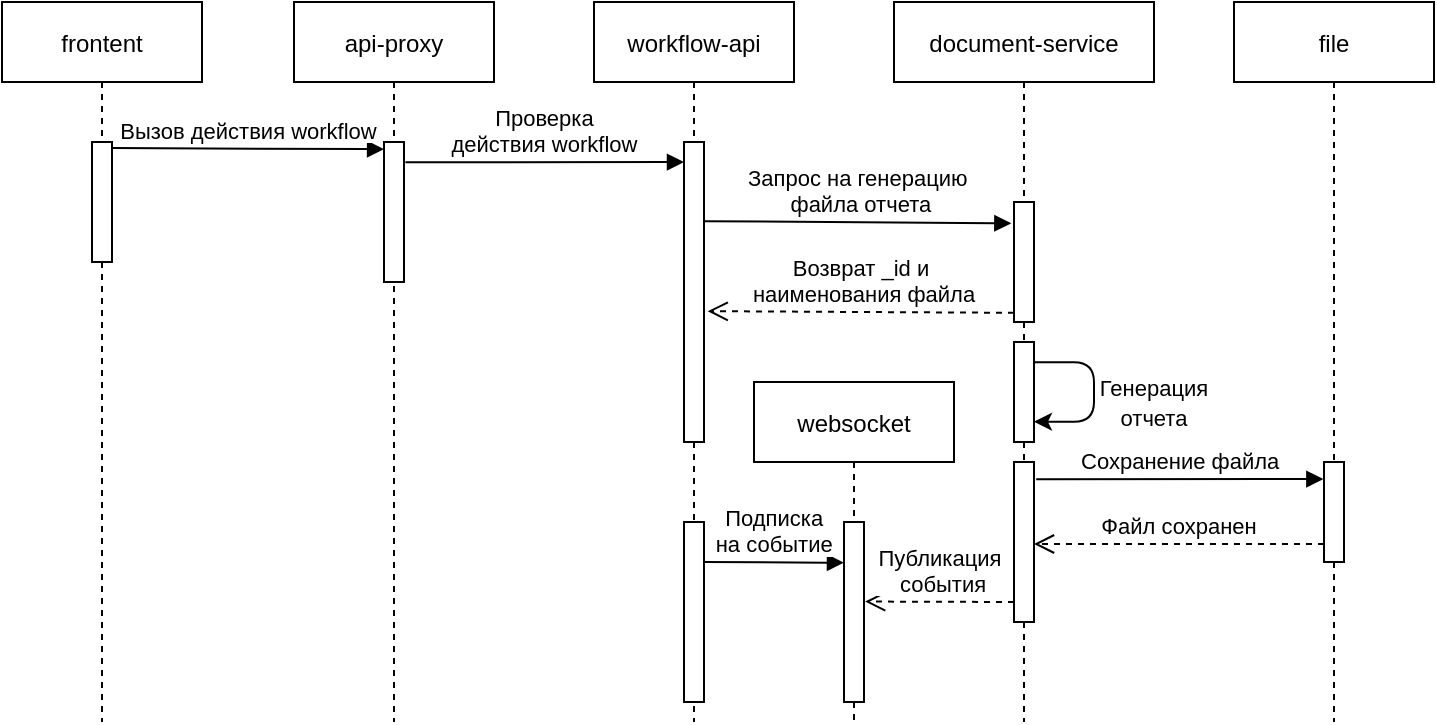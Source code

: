 <mxfile version="21.7.5" type="github">
  <diagram name="Страница — 1" id="BGPAjNNVndj-kQ1KO1jv">
    <mxGraphModel dx="1136" dy="619" grid="1" gridSize="10" guides="1" tooltips="1" connect="1" arrows="1" fold="1" page="1" pageScale="1" pageWidth="827" pageHeight="1169" math="0" shadow="0">
      <root>
        <mxCell id="0" />
        <mxCell id="1" parent="0" />
        <mxCell id="Uio4sbLsjdxZV2xgk2sI-1" value="frontent" style="shape=umlLifeline;perimeter=lifelinePerimeter;container=1;collapsible=0;recursiveResize=0;rounded=0;shadow=0;strokeWidth=1;" parent="1" vertex="1">
          <mxGeometry x="24" y="30" width="100" height="360" as="geometry" />
        </mxCell>
        <mxCell id="Uio4sbLsjdxZV2xgk2sI-2" value="" style="points=[];perimeter=orthogonalPerimeter;rounded=0;shadow=0;strokeWidth=1;" parent="Uio4sbLsjdxZV2xgk2sI-1" vertex="1">
          <mxGeometry x="45" y="70" width="10" height="60" as="geometry" />
        </mxCell>
        <mxCell id="Uio4sbLsjdxZV2xgk2sI-3" value="api-proxy" style="shape=umlLifeline;perimeter=lifelinePerimeter;container=1;collapsible=0;recursiveResize=0;rounded=0;shadow=0;strokeWidth=1;" parent="1" vertex="1">
          <mxGeometry x="170" y="30" width="100" height="360" as="geometry" />
        </mxCell>
        <mxCell id="Uio4sbLsjdxZV2xgk2sI-4" value="" style="points=[];perimeter=orthogonalPerimeter;rounded=0;shadow=0;strokeWidth=1;" parent="Uio4sbLsjdxZV2xgk2sI-3" vertex="1">
          <mxGeometry x="45" y="70" width="10" height="70" as="geometry" />
        </mxCell>
        <mxCell id="Uio4sbLsjdxZV2xgk2sI-5" value="workflow-api" style="shape=umlLifeline;perimeter=lifelinePerimeter;container=1;collapsible=0;recursiveResize=0;rounded=0;shadow=0;strokeWidth=1;" parent="1" vertex="1">
          <mxGeometry x="320" y="30" width="100" height="360" as="geometry" />
        </mxCell>
        <mxCell id="Uio4sbLsjdxZV2xgk2sI-6" value="" style="points=[];perimeter=orthogonalPerimeter;rounded=0;shadow=0;strokeWidth=1;" parent="Uio4sbLsjdxZV2xgk2sI-5" vertex="1">
          <mxGeometry x="45" y="70" width="10" height="150" as="geometry" />
        </mxCell>
        <mxCell id="5Mo6mH9mPbHPM60xxDac-8" value="" style="points=[];perimeter=orthogonalPerimeter;rounded=0;shadow=0;strokeWidth=1;" vertex="1" parent="Uio4sbLsjdxZV2xgk2sI-5">
          <mxGeometry x="45" y="260" width="10" height="90" as="geometry" />
        </mxCell>
        <mxCell id="Uio4sbLsjdxZV2xgk2sI-7" value="document-service" style="shape=umlLifeline;perimeter=lifelinePerimeter;container=1;collapsible=0;recursiveResize=0;rounded=0;shadow=0;strokeWidth=1;" parent="1" vertex="1">
          <mxGeometry x="470" y="30" width="130" height="360" as="geometry" />
        </mxCell>
        <mxCell id="Uio4sbLsjdxZV2xgk2sI-8" value="" style="points=[];perimeter=orthogonalPerimeter;rounded=0;shadow=0;strokeWidth=1;" parent="Uio4sbLsjdxZV2xgk2sI-7" vertex="1">
          <mxGeometry x="60" y="100" width="10" height="60" as="geometry" />
        </mxCell>
        <mxCell id="Uio4sbLsjdxZV2xgk2sI-9" value="" style="edgeStyle=elbowEdgeStyle;elbow=horizontal;endArrow=classic;html=1;exitX=1.039;exitY=0.003;exitDx=0;exitDy=0;exitPerimeter=0;" parent="Uio4sbLsjdxZV2xgk2sI-7" edge="1">
          <mxGeometry width="50" height="50" relative="1" as="geometry">
            <mxPoint x="70.39" y="180.12" as="sourcePoint" />
            <mxPoint x="70" y="209.88" as="targetPoint" />
            <Array as="points">
              <mxPoint x="100" y="209.88" />
              <mxPoint x="100" y="178.88" />
            </Array>
          </mxGeometry>
        </mxCell>
        <mxCell id="Uio4sbLsjdxZV2xgk2sI-10" value="" style="points=[];perimeter=orthogonalPerimeter;rounded=0;shadow=0;strokeWidth=1;" parent="Uio4sbLsjdxZV2xgk2sI-7" vertex="1">
          <mxGeometry x="60" y="170" width="10" height="50" as="geometry" />
        </mxCell>
        <mxCell id="Uio4sbLsjdxZV2xgk2sI-11" value="" style="points=[];perimeter=orthogonalPerimeter;rounded=0;shadow=0;strokeWidth=1;" parent="Uio4sbLsjdxZV2xgk2sI-7" vertex="1">
          <mxGeometry x="60" y="230" width="10" height="80" as="geometry" />
        </mxCell>
        <mxCell id="Uio4sbLsjdxZV2xgk2sI-19" value="Возврат _id и&#xa; наименования файла" style="verticalAlign=bottom;endArrow=open;dashed=1;endSize=8;shadow=0;strokeWidth=1;exitX=-0.085;exitY=0.227;exitDx=0;exitDy=0;exitPerimeter=0;" parent="Uio4sbLsjdxZV2xgk2sI-7" edge="1">
          <mxGeometry relative="1" as="geometry">
            <mxPoint x="-93.15" y="154.59" as="targetPoint" />
            <mxPoint x="60.0" y="155.4" as="sourcePoint" />
          </mxGeometry>
        </mxCell>
        <mxCell id="5Mo6mH9mPbHPM60xxDac-7" value="Публикация&#xa; события" style="verticalAlign=bottom;endArrow=open;dashed=1;endSize=8;shadow=0;strokeWidth=1;exitX=-0.085;exitY=0.227;exitDx=0;exitDy=0;exitPerimeter=0;entryX=1.056;entryY=0.442;entryDx=0;entryDy=0;entryPerimeter=0;" edge="1" parent="Uio4sbLsjdxZV2xgk2sI-7" target="5Mo6mH9mPbHPM60xxDac-5">
          <mxGeometry relative="1" as="geometry">
            <mxPoint x="-10" y="300" as="targetPoint" />
            <mxPoint x="60" y="300" as="sourcePoint" />
          </mxGeometry>
        </mxCell>
        <mxCell id="Uio4sbLsjdxZV2xgk2sI-12" value="file" style="shape=umlLifeline;perimeter=lifelinePerimeter;container=1;collapsible=0;recursiveResize=0;rounded=0;shadow=0;strokeWidth=1;" parent="1" vertex="1">
          <mxGeometry x="640" y="30" width="100" height="360" as="geometry" />
        </mxCell>
        <mxCell id="Uio4sbLsjdxZV2xgk2sI-13" value="" style="points=[];perimeter=orthogonalPerimeter;rounded=0;shadow=0;strokeWidth=1;" parent="Uio4sbLsjdxZV2xgk2sI-12" vertex="1">
          <mxGeometry x="45" y="230" width="10" height="50" as="geometry" />
        </mxCell>
        <mxCell id="5Mo6mH9mPbHPM60xxDac-2" value="Файл сохранен" style="verticalAlign=bottom;endArrow=open;dashed=1;endSize=8;shadow=0;strokeWidth=1;exitX=-0.085;exitY=0.227;exitDx=0;exitDy=0;exitPerimeter=0;" edge="1" parent="Uio4sbLsjdxZV2xgk2sI-12">
          <mxGeometry relative="1" as="geometry">
            <mxPoint x="-100" y="271" as="targetPoint" />
            <mxPoint x="45" y="271" as="sourcePoint" />
          </mxGeometry>
        </mxCell>
        <mxCell id="Uio4sbLsjdxZV2xgk2sI-14" value="Вызов действия workflow" style="verticalAlign=bottom;endArrow=block;entryX=0.005;entryY=0.051;shadow=0;strokeWidth=1;entryDx=0;entryDy=0;entryPerimeter=0;exitX=1.028;exitY=0.051;exitDx=0;exitDy=0;exitPerimeter=0;" parent="1" source="Uio4sbLsjdxZV2xgk2sI-2" target="Uio4sbLsjdxZV2xgk2sI-4" edge="1">
          <mxGeometry relative="1" as="geometry">
            <mxPoint x="84" y="110" as="sourcePoint" />
            <mxPoint x="244" y="110.0" as="targetPoint" />
          </mxGeometry>
        </mxCell>
        <mxCell id="Uio4sbLsjdxZV2xgk2sI-15" value="Проверка &#xa;действия workflow" style="verticalAlign=bottom;endArrow=block;shadow=0;strokeWidth=1;exitX=1.07;exitY=0.145;exitDx=0;exitDy=0;exitPerimeter=0;entryX=0;entryY=0.067;entryDx=0;entryDy=0;entryPerimeter=0;" parent="1" source="Uio4sbLsjdxZV2xgk2sI-4" target="Uio4sbLsjdxZV2xgk2sI-6" edge="1">
          <mxGeometry relative="1" as="geometry">
            <mxPoint x="230" y="130.0" as="sourcePoint" />
            <mxPoint x="390" y="111" as="targetPoint" />
          </mxGeometry>
        </mxCell>
        <mxCell id="Uio4sbLsjdxZV2xgk2sI-16" value="Запрос на генерацию&#xa; файла отчета" style="verticalAlign=bottom;endArrow=block;shadow=0;strokeWidth=1;exitX=1.041;exitY=0.264;exitDx=0;exitDy=0;exitPerimeter=0;entryX=-0.133;entryY=0.178;entryDx=0;entryDy=0;entryPerimeter=0;" parent="1" source="Uio4sbLsjdxZV2xgk2sI-6" target="Uio4sbLsjdxZV2xgk2sI-8" edge="1">
          <mxGeometry relative="1" as="geometry">
            <mxPoint x="380" y="150" as="sourcePoint" />
            <mxPoint x="540" y="150" as="targetPoint" />
          </mxGeometry>
        </mxCell>
        <mxCell id="Uio4sbLsjdxZV2xgk2sI-17" value="&lt;font style=&quot;font-size: 11px;&quot;&gt;Генерация отчета&lt;/font&gt;" style="text;html=1;strokeColor=none;fillColor=none;align=center;verticalAlign=middle;whiteSpace=wrap;rounded=0;" parent="1" vertex="1">
          <mxGeometry x="580" y="220" width="40" height="20" as="geometry" />
        </mxCell>
        <mxCell id="Uio4sbLsjdxZV2xgk2sI-18" value="Сохранение файла" style="verticalAlign=bottom;endArrow=block;shadow=0;strokeWidth=1;exitX=1.11;exitY=0.108;exitDx=0;exitDy=0;exitPerimeter=0;entryX=-0.032;entryY=0.17;entryDx=0;entryDy=0;entryPerimeter=0;" parent="1" source="Uio4sbLsjdxZV2xgk2sI-11" target="Uio4sbLsjdxZV2xgk2sI-13" edge="1">
          <mxGeometry relative="1" as="geometry">
            <mxPoint x="540" y="220" as="sourcePoint" />
            <mxPoint x="674" y="268" as="targetPoint" />
          </mxGeometry>
        </mxCell>
        <mxCell id="5Mo6mH9mPbHPM60xxDac-4" value="websocket" style="shape=umlLifeline;perimeter=lifelinePerimeter;container=1;collapsible=0;recursiveResize=0;rounded=0;shadow=0;strokeWidth=1;" vertex="1" parent="1">
          <mxGeometry x="400" y="220" width="100" height="170" as="geometry" />
        </mxCell>
        <mxCell id="5Mo6mH9mPbHPM60xxDac-5" value="" style="points=[];perimeter=orthogonalPerimeter;rounded=0;shadow=0;strokeWidth=1;" vertex="1" parent="5Mo6mH9mPbHPM60xxDac-4">
          <mxGeometry x="45" y="70" width="10" height="90" as="geometry" />
        </mxCell>
        <mxCell id="5Mo6mH9mPbHPM60xxDac-9" value="Подписка &#xa;на событие" style="verticalAlign=bottom;endArrow=block;shadow=0;strokeWidth=1;exitX=0.993;exitY=0.164;exitDx=0;exitDy=0;exitPerimeter=0;entryX=-0.017;entryY=0.168;entryDx=0;entryDy=0;entryPerimeter=0;" edge="1" parent="5Mo6mH9mPbHPM60xxDac-4">
          <mxGeometry relative="1" as="geometry">
            <mxPoint x="-24.9" y="90" as="sourcePoint" />
            <mxPoint x="45.0" y="90.36" as="targetPoint" />
          </mxGeometry>
        </mxCell>
      </root>
    </mxGraphModel>
  </diagram>
</mxfile>
